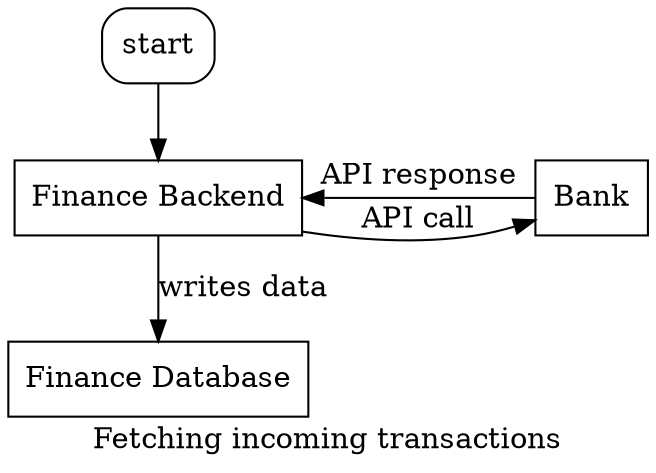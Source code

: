 digraph {
    label="Fetching incoming transactions";
 
    node[shape="box", style="rounded"]
       start;
    node[shape="box", style=""]
       "Finance Backend"; "Finance Database"; Bank
    
 
 	start -> "Finance Backend";
 	"Finance Backend" -> Bank[label="API call"];
 	Bank -> "Finance Backend"[label="API response"];
 	"Finance Backend" -> "Finance Database" [label="writes data"];
 	
    {rank=same; "Finance Backend" Bank}
}